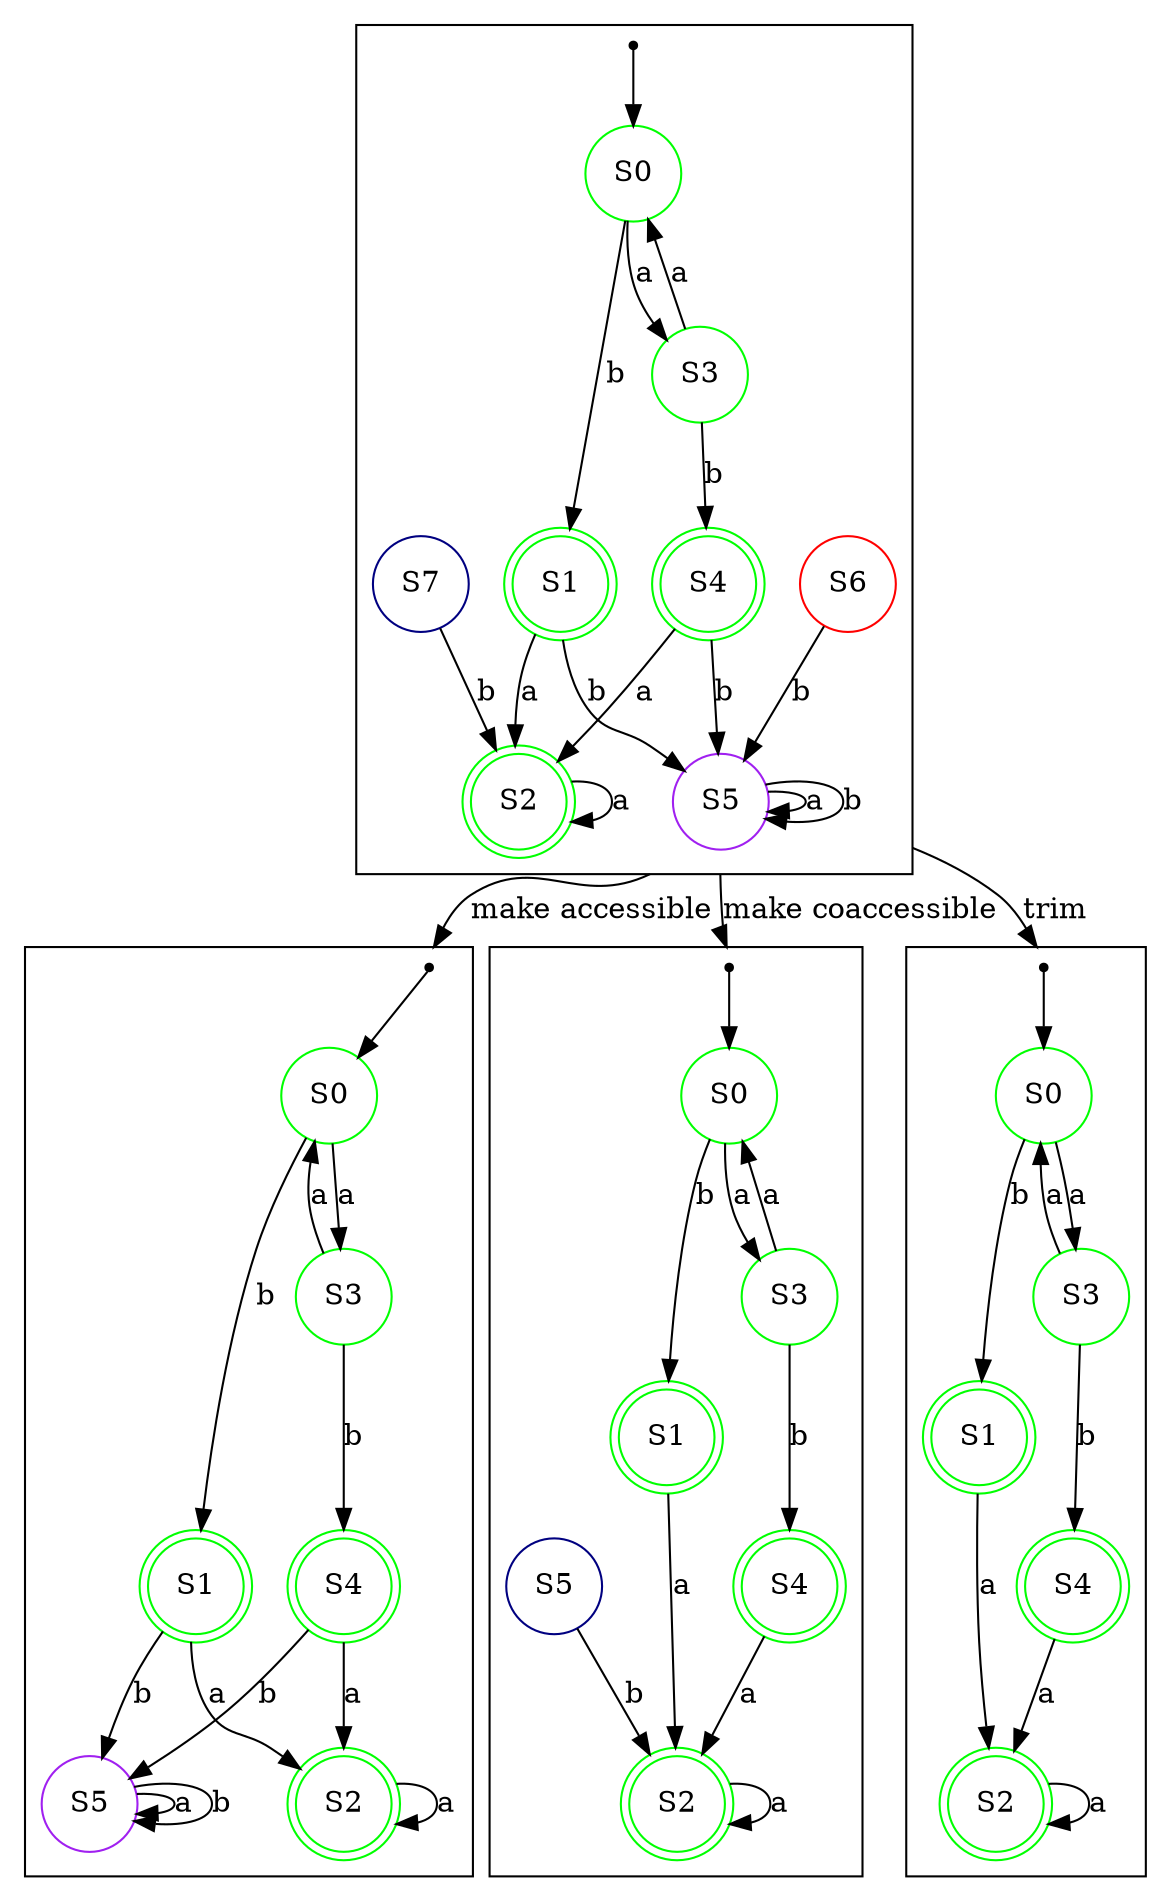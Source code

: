 digraph G {
compound=true;
	subgraph cluster_init {
	initS0 [shape=circle,label="S0",color=green];
	initI0 [shape=point];
	initS1 [shape=doublecircle,label="S1",color=green];
	initS2 [shape=doublecircle,label="S2",color=green];
	initS3 [shape=circle,label="S3",color=green];
	initS4 [shape=doublecircle,label="S4",color=green];
	initS5 [shape=circle,label="S5",color=purple];
	initS6 [shape=circle,label="S6",color=red];
	initS7 [shape=circle,label="S7",color=navy];
	initI0->initS0;
	initS0->initS3 [label="a"];
	initS0->initS1 [label="b"];
	initS1->initS2 [label="a"];
	initS1->initS5 [label="b"];
	initS2->initS2 [label="a"];
	initS3->initS0 [label="a"];
	initS3->initS4 [label="b"];
	initS4->initS2 [label="a"];
	initS4->initS5 [label="b"];
	initS5->initS5 [label="a"];
	initS5->initS5 [label="b"];
	initS6->initS5 [label="b"];
	initS7->initS2 [label="b"];
}
	subgraph cluster_acc {
	accS0 [shape=circle,label="S0",color=green];
	accI0 [shape=point];
	accS1 [shape=doublecircle,label="S1",color=green];
	accS2 [shape=doublecircle,label="S2",color=green];
	accS3 [shape=circle,label="S3",color=green];
	accS4 [shape=doublecircle,label="S4",color=green];
	accS5 [shape=circle,label="S5",color=purple];
	accI0->accS0;
	accS0->accS3 [label="a"];
	accS0->accS1 [label="b"];
	accS1->accS2 [label="a"];
	accS1->accS5 [label="b"];
	accS2->accS2 [label="a"];
	accS3->accS0 [label="a"];
	accS3->accS4 [label="b"];
	accS4->accS2 [label="a"];
	accS4->accS5 [label="b"];
	accS5->accS5 [label="a"];
	accS5->accS5 [label="b"];
}
	subgraph cluster_coacc {
	coaccS0 [shape=circle,label="S0",color=green];
	coaccI0 [shape=point];
	coaccS1 [shape=doublecircle,label="S1",color=green];
	coaccS2 [shape=doublecircle,label="S2",color=green];
	coaccS3 [shape=circle,label="S3",color=green];
	coaccS4 [shape=doublecircle,label="S4",color=green];
	coaccS5 [shape=circle,label="S5",color=navy];
	coaccI0->coaccS0;
	coaccS0->coaccS1 [label="b"];
	coaccS0->coaccS3 [label="a"];
	coaccS1->coaccS2 [label="a"];
	coaccS2->coaccS2 [label="a"];
	coaccS3->coaccS4 [label="b"];
	coaccS3->coaccS0 [label="a"];
	coaccS4->coaccS2 [label="a"];
	coaccS5->coaccS2 [label="b"];
}
	subgraph cluster_trim {
	trimS0 [shape=circle,label="S0",color=green];
	trimI0 [shape=point];
	trimS1 [shape=doublecircle,label="S1",color=green];
	trimS2 [shape=doublecircle,label="S2",color=green];
	trimS3 [shape=circle,label="S3",color=green];
	trimS4 [shape=doublecircle,label="S4",color=green];
	trimI0->trimS0;
	trimS0->trimS1 [label="b"];
	trimS0->trimS3 [label="a"];
	trimS1->trimS2 [label="a"];
	trimS2->trimS2 [label="a"];
	trimS3->trimS0 [label="a"];
	trimS3->trimS4 [label="b"];
	trimS4->trimS2 [label="a"];
}
	initS5->accI0 [label="make accessible",ltail=cluster_init,lhead=cluster_acc];
	initS5->coaccI0 [label="make coaccessible",ltail=cluster_init,lhead=cluster_coacc];
	initS5->trimI0 [label="trim",ltail=cluster_init,lhead=cluster_trim];
}